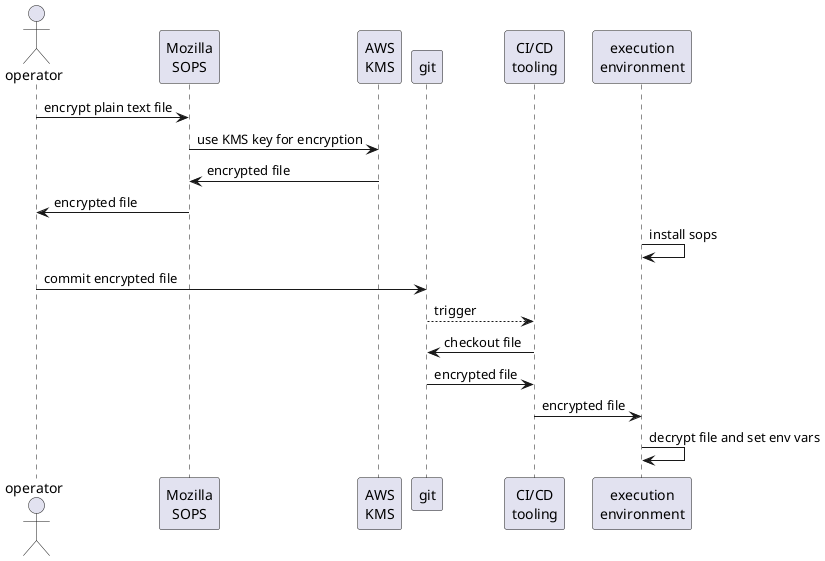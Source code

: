 @startuml
actor operator
participant "Mozilla\nSOPS" as sops
participant "AWS\nKMS" as kms
participant git
participant "CI/CD\ntooling" as cicd
participant "execution\nenvironment" as exe

operator->sops: encrypt plain text file
sops->kms: use KMS key for encryption
kms->sops: encrypted file
sops->operator: encrypted file


exe->exe: install sops


operator->git: commit encrypted file
git-->cicd: trigger
cicd->git: checkout file
git->cicd: encrypted file
cicd->exe: encrypted file


exe -> exe: decrypt file and set env vars
@enduml
